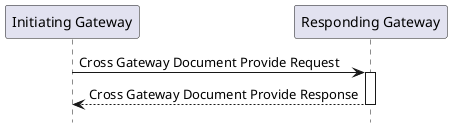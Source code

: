 @startuml
hide footbox

participant "Initiating Gateway" as IG
participant "Responding Gateway" as RG

IG -> RG : Cross Gateway Document Provide Request
activate RG
RG --> IG : Cross Gateway Document Provide Response
deactivate RG

@enduml